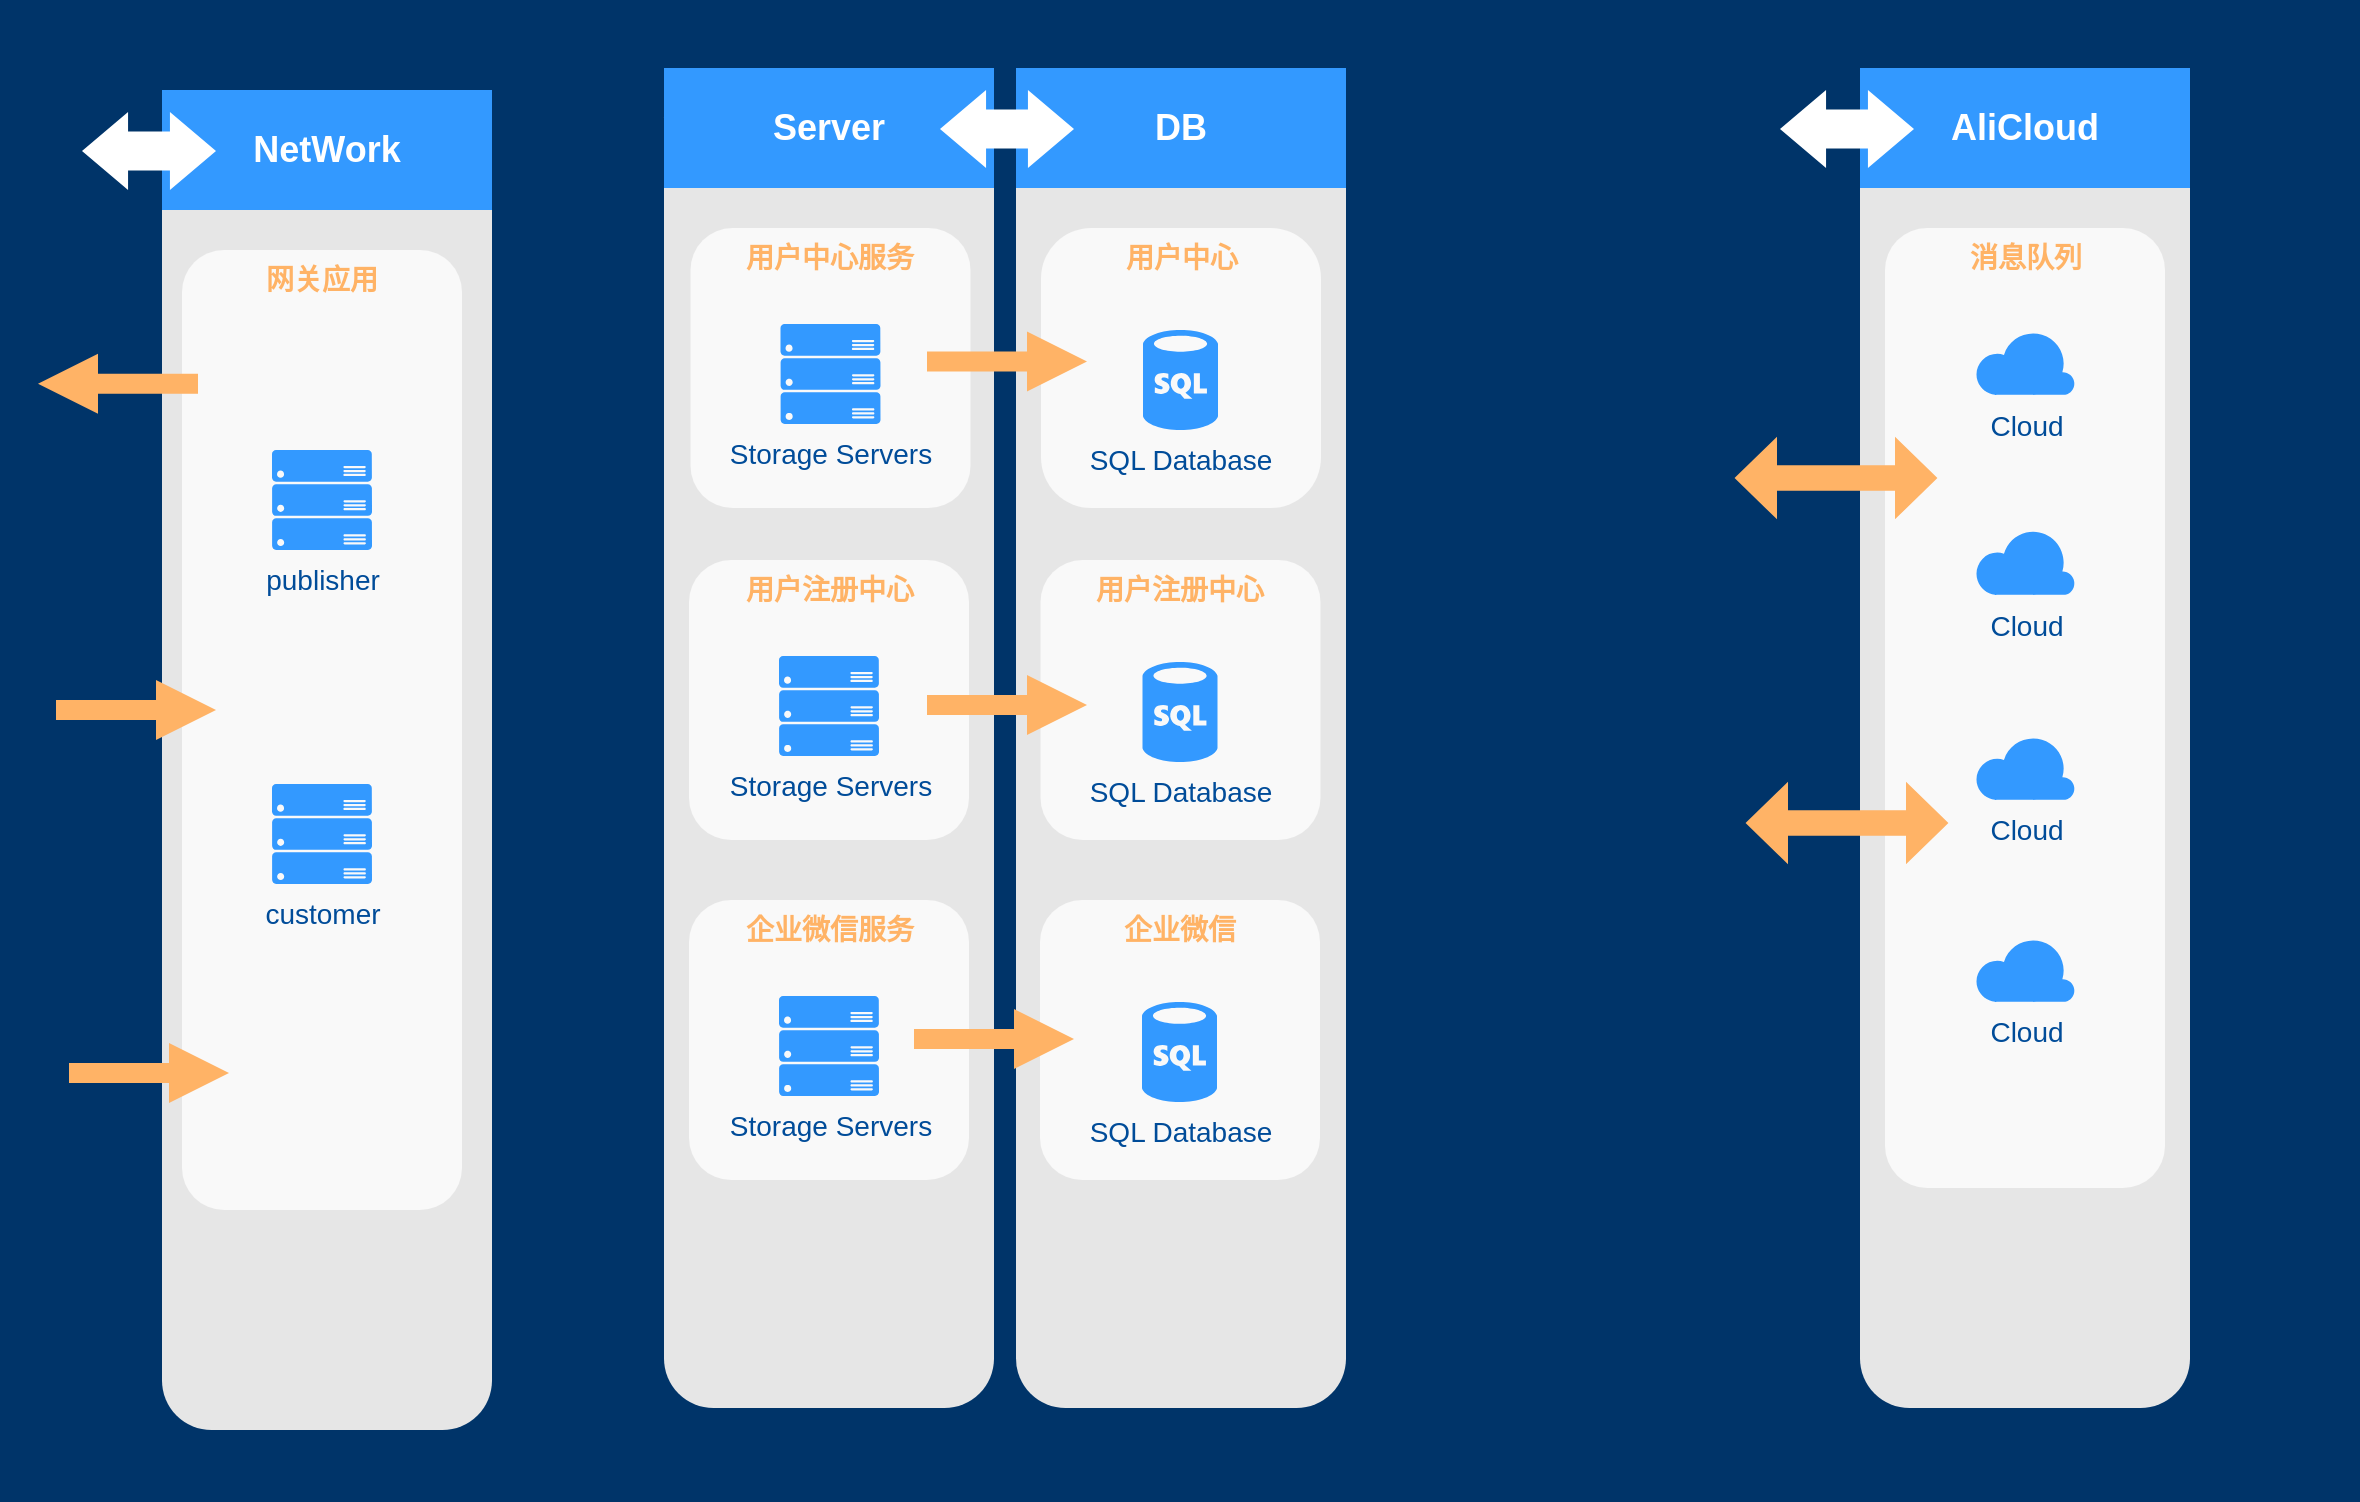 <mxfile version="13.8.1" type="github">
  <diagram id="6a731a19-8d31-9384-78a2-239565b7b9f0" name="Page-1">
    <mxGraphModel dx="2591" dy="777" grid="1" gridSize="10" guides="1" tooltips="1" connect="1" arrows="1" fold="1" page="1" pageScale="1" pageWidth="1169" pageHeight="827" background="#003469" math="0" shadow="0">
      <root>
        <mxCell id="0" />
        <mxCell id="1" parent="0" />
        <mxCell id="zLW9h7TbHPuLCcYN_W8n-2086" value="" style="rounded=1;whiteSpace=wrap;html=1;dashed=1;strokeColor=none;strokeWidth=2;fillColor=#E6E6E6;fontFamily=Verdana;fontSize=12;fontColor=#00BEF2" vertex="1" parent="1">
          <mxGeometry x="229" y="54" width="165" height="670" as="geometry" />
        </mxCell>
        <mxCell id="zLW9h7TbHPuLCcYN_W8n-2087" value="" style="rounded=1;whiteSpace=wrap;html=1;dashed=1;strokeColor=none;strokeWidth=2;fillColor=#E6E6E6;fontFamily=Verdana;fontSize=12;fontColor=#00BEF2" vertex="1" parent="1">
          <mxGeometry x="53" y="54" width="165" height="670" as="geometry" />
        </mxCell>
        <mxCell id="zLW9h7TbHPuLCcYN_W8n-2088" value="" style="rounded=1;whiteSpace=wrap;html=1;dashed=1;strokeColor=none;strokeWidth=2;fillColor=#E6E6E6;fontFamily=Verdana;fontSize=12;fontColor=#00BEF2" vertex="1" parent="1">
          <mxGeometry x="-198" y="65" width="165" height="670" as="geometry" />
        </mxCell>
        <mxCell id="zLW9h7TbHPuLCcYN_W8n-2089" value="" style="rounded=1;whiteSpace=wrap;html=1;dashed=1;strokeColor=none;strokeWidth=2;fillColor=#E6E6E6;fontFamily=Verdana;fontSize=12;fontColor=#00BEF2" vertex="1" parent="1">
          <mxGeometry x="651" y="54" width="165" height="670" as="geometry" />
        </mxCell>
        <mxCell id="zLW9h7TbHPuLCcYN_W8n-2090" value="DB" style="whiteSpace=wrap;html=1;dashed=1;strokeColor=none;strokeWidth=2;fillColor=#3399FF;fontFamily=Helvetica;fontSize=18;fontColor=#FFFFFF;fontStyle=1" vertex="1" parent="1">
          <mxGeometry x="229" y="54" width="165" height="60" as="geometry" />
        </mxCell>
        <mxCell id="zLW9h7TbHPuLCcYN_W8n-2091" value="Server" style="whiteSpace=wrap;html=1;dashed=1;strokeColor=none;strokeWidth=2;fillColor=#3399FF;fontFamily=Helvetica;fontSize=18;fontColor=#FFFFFF;fontStyle=1" vertex="1" parent="1">
          <mxGeometry x="53" y="54" width="165" height="60" as="geometry" />
        </mxCell>
        <mxCell id="zLW9h7TbHPuLCcYN_W8n-2092" value="NetWork" style="whiteSpace=wrap;html=1;dashed=1;strokeColor=none;strokeWidth=2;fillColor=#3399FF;fontFamily=Helvetica;fontSize=18;fontColor=#FFFFFF;fontStyle=1" vertex="1" parent="1">
          <mxGeometry x="-198" y="65" width="165" height="60" as="geometry" />
        </mxCell>
        <mxCell id="zLW9h7TbHPuLCcYN_W8n-2093" value="AliCloud" style="whiteSpace=wrap;html=1;dashed=1;strokeColor=none;strokeWidth=2;fillColor=#3399FF;fontFamily=Helvetica;fontSize=18;fontColor=#FFFFFF;fontStyle=1" vertex="1" parent="1">
          <mxGeometry x="651" y="54" width="165" height="60" as="geometry" />
        </mxCell>
        <mxCell id="zLW9h7TbHPuLCcYN_W8n-2094" value="" style="shape=mxgraph.arrows.two_way_arrow_horizontal;html=1;verticalLabelPosition=bottom;verticalAlign=top;strokeWidth=2;strokeColor=none;dashed=1;fillColor=#FFFFFF;fontFamily=Verdana;fontSize=12;fontColor=#00BEF2" vertex="1" parent="1">
          <mxGeometry x="191" y="65" width="67" height="39" as="geometry" />
        </mxCell>
        <mxCell id="zLW9h7TbHPuLCcYN_W8n-2095" value="" style="shape=mxgraph.arrows.two_way_arrow_horizontal;html=1;verticalLabelPosition=bottom;verticalAlign=top;strokeWidth=2;strokeColor=none;dashed=1;fillColor=#FFFFFF;fontFamily=Verdana;fontSize=12;fontColor=#00BEF2" vertex="1" parent="1">
          <mxGeometry x="-238" y="76" width="67" height="39" as="geometry" />
        </mxCell>
        <mxCell id="zLW9h7TbHPuLCcYN_W8n-2096" value="" style="shape=mxgraph.arrows.two_way_arrow_horizontal;html=1;verticalLabelPosition=bottom;verticalAlign=top;strokeWidth=2;strokeColor=none;dashed=1;fillColor=#FFFFFF;fontFamily=Verdana;fontSize=12;fontColor=#00BEF2" vertex="1" parent="1">
          <mxGeometry x="611" y="65" width="67" height="39" as="geometry" />
        </mxCell>
        <mxCell id="zLW9h7TbHPuLCcYN_W8n-2097" value="网关应用" style="rounded=1;whiteSpace=wrap;html=1;dashed=1;strokeColor=none;strokeWidth=2;fillColor=#FFFFFF;fontFamily=Helvetica;fontSize=14;fontColor=#FFB366;opacity=75;verticalAlign=top;fontStyle=1" vertex="1" parent="1">
          <mxGeometry x="-188" y="145" width="140" height="480" as="geometry" />
        </mxCell>
        <mxCell id="zLW9h7TbHPuLCcYN_W8n-2098" value="用户中心服务" style="rounded=1;whiteSpace=wrap;html=1;dashed=1;strokeColor=none;strokeWidth=2;fillColor=#FFFFFF;fontFamily=Helvetica;fontSize=14;fontColor=#FFB366;opacity=75;verticalAlign=top;fontStyle=1" vertex="1" parent="1">
          <mxGeometry x="66.25" y="134" width="140" height="140" as="geometry" />
        </mxCell>
        <mxCell id="zLW9h7TbHPuLCcYN_W8n-2099" value="消息队列" style="rounded=1;whiteSpace=wrap;html=1;dashed=1;strokeColor=none;strokeWidth=2;fillColor=#FFFFFF;fontFamily=Helvetica;fontSize=14;fontColor=#FFB366;opacity=75;verticalAlign=top;fontStyle=1" vertex="1" parent="1">
          <mxGeometry x="663.5" y="134" width="140" height="480" as="geometry" />
        </mxCell>
        <mxCell id="zLW9h7TbHPuLCcYN_W8n-2100" value="Cloud" style="verticalLabelPosition=bottom;html=1;verticalAlign=top;strokeColor=none;fillColor=#3399FF;shape=mxgraph.azure.cloud;dashed=1;fontSize=14;fontColor=#004C99" vertex="1" parent="1">
          <mxGeometry x="708.5" y="185" width="50" height="32.5" as="geometry" />
        </mxCell>
        <mxCell id="zLW9h7TbHPuLCcYN_W8n-2101" value="" style="arrow;html=1;endArrow=block;endFill=1;strokeColor=none;strokeWidth=4;fontFamily=Helvetica;fontSize=36;fontColor=#FFB366;fillColor=#FFB366;opacity=100" edge="1" parent="1">
          <mxGeometry width="100" height="100" relative="1" as="geometry">
            <mxPoint x="-180" y="211.83" as="sourcePoint" />
            <mxPoint x="-260" y="211.83" as="targetPoint" />
          </mxGeometry>
        </mxCell>
        <mxCell id="zLW9h7TbHPuLCcYN_W8n-2102" value="用户中心" style="rounded=1;whiteSpace=wrap;html=1;dashed=1;strokeColor=none;strokeWidth=2;fillColor=#FFFFFF;fontFamily=Helvetica;fontSize=14;fontColor=#FFB366;opacity=75;verticalAlign=top;fontStyle=1;arcSize=18;" vertex="1" parent="1">
          <mxGeometry x="241.5" y="134" width="140" height="140" as="geometry" />
        </mxCell>
        <mxCell id="zLW9h7TbHPuLCcYN_W8n-2103" value="SQL Database" style="verticalLabelPosition=bottom;html=1;verticalAlign=top;strokeColor=none;fillColor=#3399FF;shape=mxgraph.azure.sql_database;dashed=1;fontFamily=Helvetica;fontSize=14;fontColor=#004C99" vertex="1" parent="1">
          <mxGeometry x="292.5" y="185" width="37.5" height="50" as="geometry" />
        </mxCell>
        <mxCell id="zLW9h7TbHPuLCcYN_W8n-2104" value="用户注册中心" style="rounded=1;whiteSpace=wrap;html=1;dashed=1;strokeColor=none;strokeWidth=2;fillColor=#FFFFFF;fontFamily=Helvetica;fontSize=14;fontColor=#FFB366;opacity=75;verticalAlign=top;fontStyle=1" vertex="1" parent="1">
          <mxGeometry x="241.25" y="300" width="140" height="140" as="geometry" />
        </mxCell>
        <mxCell id="zLW9h7TbHPuLCcYN_W8n-2105" value="SQL Database" style="verticalLabelPosition=bottom;html=1;verticalAlign=top;strokeColor=none;fillColor=#3399FF;shape=mxgraph.azure.sql_database;dashed=1;fontFamily=Helvetica;fontSize=14;fontColor=#004C99" vertex="1" parent="1">
          <mxGeometry x="292.25" y="351" width="37.5" height="50" as="geometry" />
        </mxCell>
        <mxCell id="zLW9h7TbHPuLCcYN_W8n-2106" value="企业微信" style="rounded=1;whiteSpace=wrap;html=1;dashed=1;strokeColor=none;strokeWidth=2;fillColor=#FFFFFF;fontFamily=Helvetica;fontSize=14;fontColor=#FFB366;opacity=75;verticalAlign=top;fontStyle=1" vertex="1" parent="1">
          <mxGeometry x="241" y="470" width="140" height="140" as="geometry" />
        </mxCell>
        <mxCell id="zLW9h7TbHPuLCcYN_W8n-2107" value="SQL Database" style="verticalLabelPosition=bottom;html=1;verticalAlign=top;strokeColor=none;fillColor=#3399FF;shape=mxgraph.azure.sql_database;dashed=1;fontFamily=Helvetica;fontSize=14;fontColor=#004C99" vertex="1" parent="1">
          <mxGeometry x="292" y="521" width="37.5" height="50" as="geometry" />
        </mxCell>
        <mxCell id="zLW9h7TbHPuLCcYN_W8n-2108" value="Storage Servers" style="verticalLabelPosition=bottom;html=1;verticalAlign=top;strokeColor=none;fillColor=#3399FF;shape=mxgraph.azure.server_rack;dashed=1;fontFamily=Helvetica;fontSize=14;fontColor=#004C99" vertex="1" parent="1">
          <mxGeometry x="111.25" y="182" width="50" height="50" as="geometry" />
        </mxCell>
        <mxCell id="zLW9h7TbHPuLCcYN_W8n-2109" value="用户注册中心" style="rounded=1;whiteSpace=wrap;html=1;dashed=1;strokeColor=none;strokeWidth=2;fillColor=#FFFFFF;fontFamily=Helvetica;fontSize=14;fontColor=#FFB366;opacity=75;verticalAlign=top;fontStyle=1" vertex="1" parent="1">
          <mxGeometry x="65.5" y="300" width="140" height="140" as="geometry" />
        </mxCell>
        <mxCell id="zLW9h7TbHPuLCcYN_W8n-2110" value="Storage Servers" style="verticalLabelPosition=bottom;html=1;verticalAlign=top;strokeColor=none;fillColor=#3399FF;shape=mxgraph.azure.server_rack;dashed=1;fontFamily=Helvetica;fontSize=14;fontColor=#004C99" vertex="1" parent="1">
          <mxGeometry x="110.5" y="348" width="50" height="50" as="geometry" />
        </mxCell>
        <mxCell id="zLW9h7TbHPuLCcYN_W8n-2111" value="企业微信服务" style="rounded=1;whiteSpace=wrap;html=1;dashed=1;strokeColor=none;strokeWidth=2;fillColor=#FFFFFF;fontFamily=Helvetica;fontSize=14;fontColor=#FFB366;opacity=75;verticalAlign=top;fontStyle=1" vertex="1" parent="1">
          <mxGeometry x="65.5" y="470" width="140" height="140" as="geometry" />
        </mxCell>
        <mxCell id="zLW9h7TbHPuLCcYN_W8n-2112" value="Storage Servers" style="verticalLabelPosition=bottom;html=1;verticalAlign=top;strokeColor=none;fillColor=#3399FF;shape=mxgraph.azure.server_rack;dashed=1;fontFamily=Helvetica;fontSize=14;fontColor=#004C99" vertex="1" parent="1">
          <mxGeometry x="110.5" y="518" width="50" height="50" as="geometry" />
        </mxCell>
        <mxCell id="zLW9h7TbHPuLCcYN_W8n-2113" value="" style="arrow;html=1;endArrow=block;endFill=1;strokeColor=none;strokeWidth=4;fontFamily=Helvetica;fontSize=36;fontColor=#FFB366;fillColor=#FFB366;" edge="1" parent="1">
          <mxGeometry width="100" height="100" relative="1" as="geometry">
            <mxPoint x="178" y="539.5" as="sourcePoint" />
            <mxPoint x="258" y="539.5" as="targetPoint" />
          </mxGeometry>
        </mxCell>
        <mxCell id="zLW9h7TbHPuLCcYN_W8n-2114" value="" style="arrow;html=1;endArrow=block;endFill=1;strokeColor=none;strokeWidth=4;fontFamily=Helvetica;fontSize=36;fontColor=#FFB366;fillColor=#FFB366;" edge="1" parent="1">
          <mxGeometry width="100" height="100" relative="1" as="geometry">
            <mxPoint x="184.5" y="372.5" as="sourcePoint" />
            <mxPoint x="264.5" y="372.5" as="targetPoint" />
          </mxGeometry>
        </mxCell>
        <mxCell id="zLW9h7TbHPuLCcYN_W8n-2115" value="" style="arrow;html=1;endArrow=block;endFill=1;strokeColor=none;strokeWidth=4;fontFamily=Helvetica;fontSize=36;fontColor=#FFB366;fillColor=#FFB366;" edge="1" parent="1">
          <mxGeometry width="100" height="100" relative="1" as="geometry">
            <mxPoint x="184.5" y="200.75" as="sourcePoint" />
            <mxPoint x="264.5" y="200.75" as="targetPoint" />
          </mxGeometry>
        </mxCell>
        <mxCell id="zLW9h7TbHPuLCcYN_W8n-2116" value="" style="arrow;html=1;endArrow=block;endFill=1;strokeColor=none;strokeWidth=4;fontFamily=Helvetica;fontSize=36;fontColor=#FFB366;fillColor=#FFB366;" edge="1" parent="1">
          <mxGeometry width="100" height="100" relative="1" as="geometry">
            <mxPoint x="-251" y="375" as="sourcePoint" />
            <mxPoint x="-171" y="375" as="targetPoint" />
          </mxGeometry>
        </mxCell>
        <mxCell id="zLW9h7TbHPuLCcYN_W8n-2117" value="" style="arrow;html=1;endArrow=block;endFill=1;strokeColor=none;strokeWidth=4;fontFamily=Helvetica;fontSize=36;fontColor=#FFB366;fillColor=#FFB366;" edge="1" parent="1">
          <mxGeometry width="100" height="100" relative="1" as="geometry">
            <mxPoint x="-244.5" y="556.5" as="sourcePoint" />
            <mxPoint x="-164.5" y="556.5" as="targetPoint" />
          </mxGeometry>
        </mxCell>
        <mxCell id="zLW9h7TbHPuLCcYN_W8n-2118" value="publisher" style="verticalLabelPosition=bottom;html=1;verticalAlign=top;strokeColor=none;fillColor=#3399FF;shape=mxgraph.azure.server_rack;dashed=1;fontFamily=Helvetica;fontSize=14;fontColor=#004C99" vertex="1" parent="1">
          <mxGeometry x="-143" y="245" width="50" height="50" as="geometry" />
        </mxCell>
        <mxCell id="zLW9h7TbHPuLCcYN_W8n-2119" value="customer" style="verticalLabelPosition=bottom;html=1;verticalAlign=top;strokeColor=none;fillColor=#3399FF;shape=mxgraph.azure.server_rack;dashed=1;fontFamily=Helvetica;fontSize=14;fontColor=#004C99" vertex="1" parent="1">
          <mxGeometry x="-143" y="412" width="50" height="50" as="geometry" />
        </mxCell>
        <mxCell id="zLW9h7TbHPuLCcYN_W8n-2120" value="Cloud" style="verticalLabelPosition=bottom;html=1;verticalAlign=top;strokeColor=none;fillColor=#3399FF;shape=mxgraph.azure.cloud;dashed=1;fontSize=14;fontColor=#004C99" vertex="1" parent="1">
          <mxGeometry x="708.5" y="284" width="50" height="33.5" as="geometry" />
        </mxCell>
        <mxCell id="zLW9h7TbHPuLCcYN_W8n-2121" value="Cloud" style="verticalLabelPosition=bottom;html=1;verticalAlign=top;strokeColor=none;fillColor=#3399FF;shape=mxgraph.azure.cloud;dashed=1;fontSize=14;fontColor=#004C99" vertex="1" parent="1">
          <mxGeometry x="708.5" y="387.5" width="50" height="32.5" as="geometry" />
        </mxCell>
        <mxCell id="zLW9h7TbHPuLCcYN_W8n-2122" value="Cloud" style="verticalLabelPosition=bottom;html=1;verticalAlign=top;strokeColor=none;fillColor=#3399FF;shape=mxgraph.azure.cloud;dashed=1;fontSize=14;fontColor=#004C99" vertex="1" parent="1">
          <mxGeometry x="708.5" y="488.5" width="50" height="32.5" as="geometry" />
        </mxCell>
        <mxCell id="zLW9h7TbHPuLCcYN_W8n-2123" value="" style="shape=doubleArrow;whiteSpace=wrap;html=1;strokeColor=#FFB366;fillColor=#FFB366;" vertex="1" parent="1">
          <mxGeometry x="589" y="239.5" width="100" height="39" as="geometry" />
        </mxCell>
        <mxCell id="zLW9h7TbHPuLCcYN_W8n-2124" value="" style="shape=doubleArrow;whiteSpace=wrap;html=1;strokeColor=#FFB366;fillColor=#FFB366;" vertex="1" parent="1">
          <mxGeometry x="594.5" y="412" width="100" height="39" as="geometry" />
        </mxCell>
        <mxCell id="zLW9h7TbHPuLCcYN_W8n-2125" value="&amp;nbsp;&amp;nbsp;" style="text;html=1;strokeColor=none;fillColor=none;align=center;verticalAlign=middle;whiteSpace=wrap;rounded=0;" vertex="1" parent="1">
          <mxGeometry x="50" y="20" width="850" height="20" as="geometry" />
        </mxCell>
        <mxCell id="zLW9h7TbHPuLCcYN_W8n-2126" value="&amp;nbsp;&amp;nbsp;" style="text;html=1;strokeColor=none;fillColor=none;align=center;verticalAlign=middle;whiteSpace=wrap;rounded=0;" vertex="1" parent="1">
          <mxGeometry x="50" y="750" width="850" height="20" as="geometry" />
        </mxCell>
      </root>
    </mxGraphModel>
  </diagram>
</mxfile>
